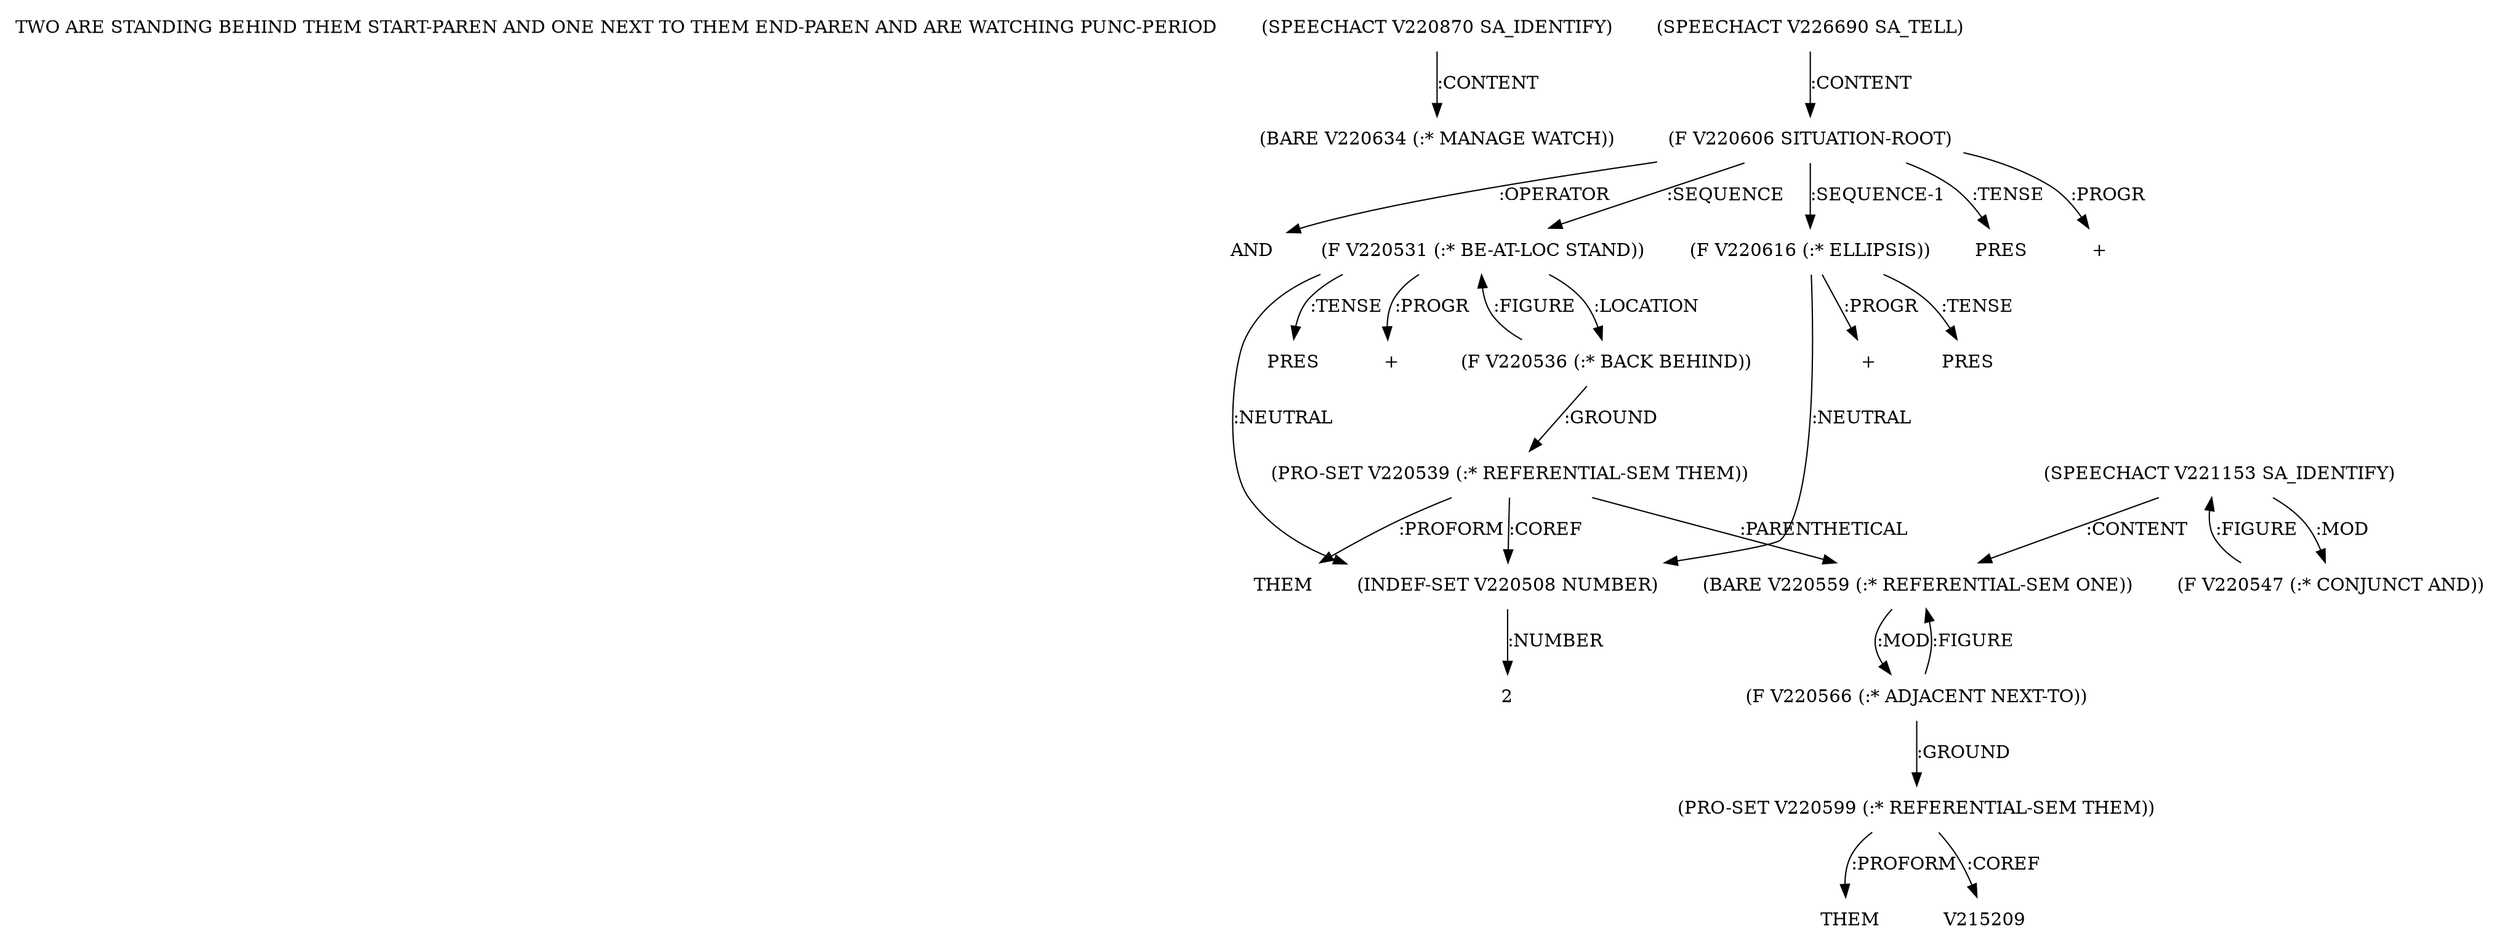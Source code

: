 digraph Terms {
  node [shape=none]
  "TWO ARE STANDING BEHIND THEM START-PAREN AND ONE NEXT TO THEM END-PAREN AND ARE WATCHING PUNC-PERIOD"
  "V220870" [label="(SPEECHACT V220870 SA_IDENTIFY)"]
  "V220870" -> "V220634" [label=":CONTENT"]
  "V220634" [label="(BARE V220634 (:* MANAGE WATCH))"]
  "V226690" [label="(SPEECHACT V226690 SA_TELL)"]
  "V226690" -> "V220606" [label=":CONTENT"]
  "V220606" [label="(F V220606 SITUATION-ROOT)"]
  "V220606" -> "NT233535" [label=":OPERATOR"]
  "NT233535" [label="AND"]
  "V220606" -> "V220531" [label=":SEQUENCE"]
  "V220606" -> "V220616" [label=":SEQUENCE-1"]
  "V220606" -> "NT233536" [label=":TENSE"]
  "NT233536" [label="PRES"]
  "V220606" -> "NT233537" [label=":PROGR"]
  "NT233537" [label="+"]
  "V220531" [label="(F V220531 (:* BE-AT-LOC STAND))"]
  "V220531" -> "V220508" [label=":NEUTRAL"]
  "V220531" -> "V220536" [label=":LOCATION"]
  "V220531" -> "NT233538" [label=":TENSE"]
  "NT233538" [label="PRES"]
  "V220531" -> "NT233539" [label=":PROGR"]
  "NT233539" [label="+"]
  "V220508" [label="(INDEF-SET V220508 NUMBER)"]
  "V220508" -> "NT233540" [label=":NUMBER"]
  "NT233540" [label="2"]
  "V220536" [label="(F V220536 (:* BACK BEHIND))"]
  "V220536" -> "V220539" [label=":GROUND"]
  "V220536" -> "V220531" [label=":FIGURE"]
  "V220539" [label="(PRO-SET V220539 (:* REFERENTIAL-SEM THEM))"]
  "V220539" -> "V220559" [label=":PARENTHETICAL"]
  "V220539" -> "NT233541" [label=":PROFORM"]
  "NT233541" [label="THEM"]
  "V220539" -> "V220508" [label=":COREF"]
  "V221153" [label="(SPEECHACT V221153 SA_IDENTIFY)"]
  "V221153" -> "V220559" [label=":CONTENT"]
  "V221153" -> "V220547" [label=":MOD"]
  "V220547" [label="(F V220547 (:* CONJUNCT AND))"]
  "V220547" -> "V221153" [label=":FIGURE"]
  "V220559" [label="(BARE V220559 (:* REFERENTIAL-SEM ONE))"]
  "V220559" -> "V220566" [label=":MOD"]
  "V220566" [label="(F V220566 (:* ADJACENT NEXT-TO))"]
  "V220566" -> "V220599" [label=":GROUND"]
  "V220566" -> "V220559" [label=":FIGURE"]
  "V220599" [label="(PRO-SET V220599 (:* REFERENTIAL-SEM THEM))"]
  "V220599" -> "NT233542" [label=":PROFORM"]
  "NT233542" [label="THEM"]
  "V220599" -> "V215209" [label=":COREF"]
  "V220616" [label="(F V220616 (:* ELLIPSIS))"]
  "V220616" -> "V220508" [label=":NEUTRAL"]
  "V220616" -> "NT233543" [label=":TENSE"]
  "NT233543" [label="PRES"]
  "V220616" -> "NT233544" [label=":PROGR"]
  "NT233544" [label="+"]
}

